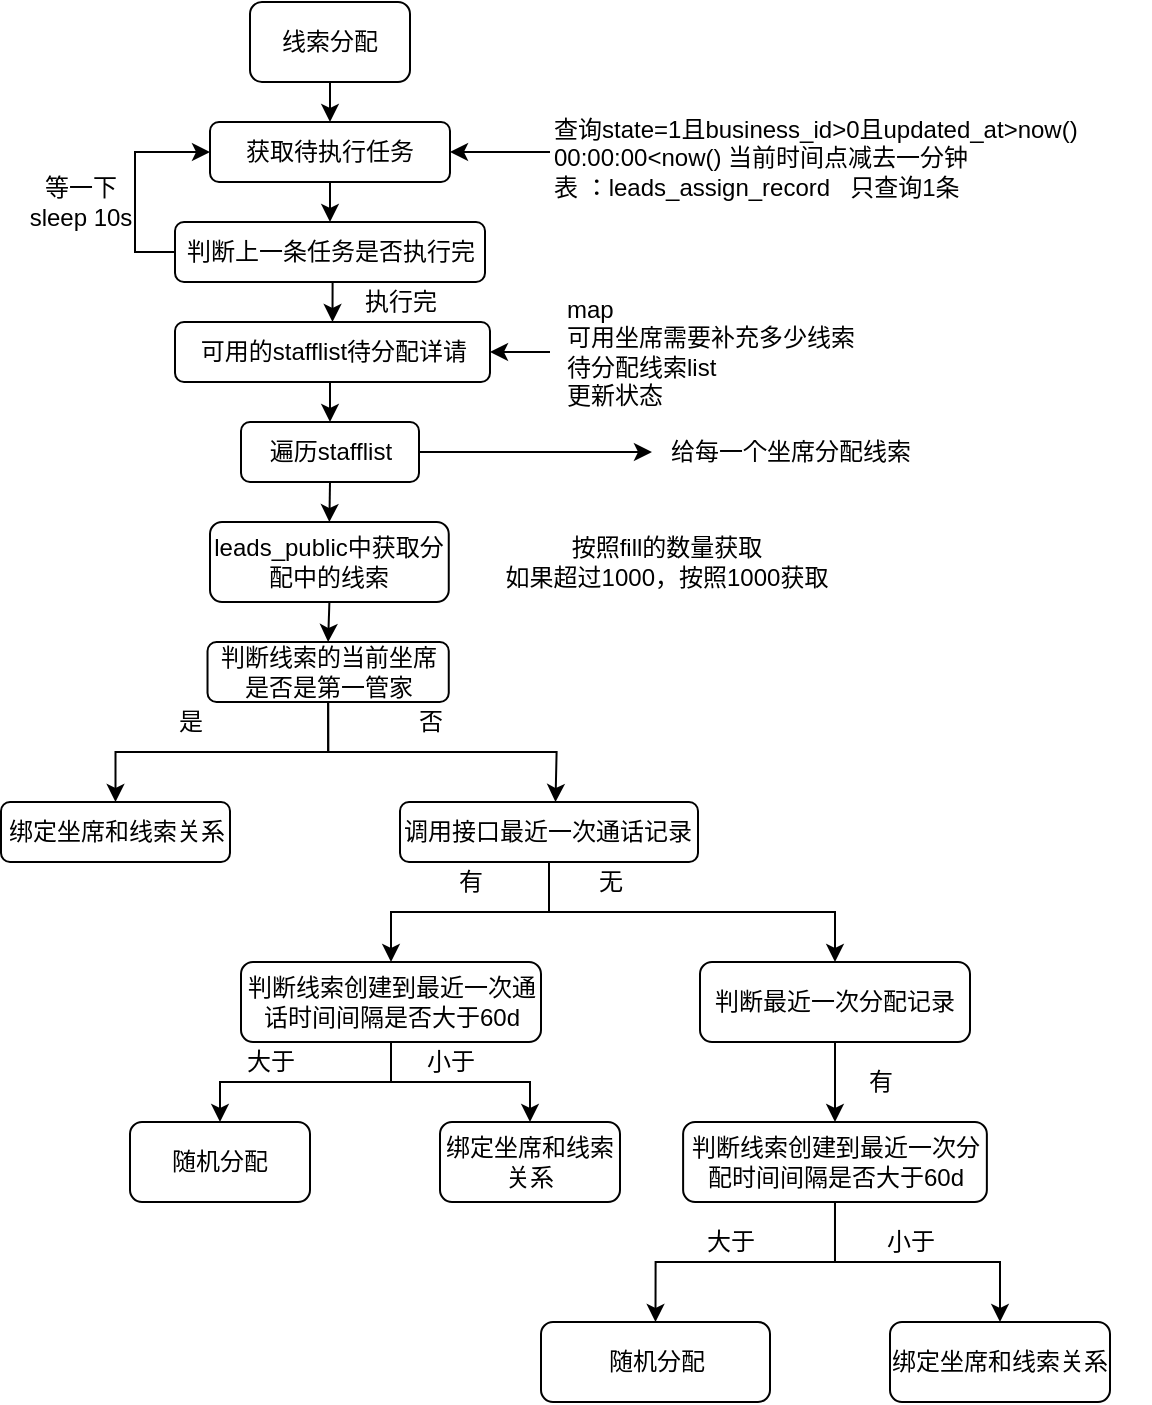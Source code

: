 <mxfile version="14.1.8" type="github">
  <diagram id="-7qso3VPwIya1xmqI1ie" name="Page-1">
    <mxGraphModel dx="946" dy="646" grid="1" gridSize="10" guides="1" tooltips="1" connect="1" arrows="1" fold="1" page="1" pageScale="1" pageWidth="1920" pageHeight="1200" math="0" shadow="0">
      <root>
        <mxCell id="0" />
        <mxCell id="1" parent="0" />
        <mxCell id="5zx6UMQ0ANoe6JO5xcOM-1" style="edgeStyle=orthogonalEdgeStyle;rounded=0;orthogonalLoop=1;jettySize=auto;html=1;exitX=0.5;exitY=1;exitDx=0;exitDy=0;" edge="1" parent="1" source="5zx6UMQ0ANoe6JO5xcOM-2">
          <mxGeometry relative="1" as="geometry">
            <mxPoint x="470" y="70" as="targetPoint" />
          </mxGeometry>
        </mxCell>
        <mxCell id="5zx6UMQ0ANoe6JO5xcOM-2" value="线索分配" style="rounded=1;whiteSpace=wrap;html=1;" vertex="1" parent="1">
          <mxGeometry x="430" y="10" width="80" height="40" as="geometry" />
        </mxCell>
        <mxCell id="5zx6UMQ0ANoe6JO5xcOM-3" style="edgeStyle=orthogonalEdgeStyle;rounded=0;orthogonalLoop=1;jettySize=auto;html=1;exitX=0.5;exitY=1;exitDx=0;exitDy=0;entryX=0.5;entryY=0;entryDx=0;entryDy=0;" edge="1" parent="1" source="5zx6UMQ0ANoe6JO5xcOM-4" target="5zx6UMQ0ANoe6JO5xcOM-9">
          <mxGeometry relative="1" as="geometry" />
        </mxCell>
        <mxCell id="5zx6UMQ0ANoe6JO5xcOM-4" value="获取待执行任务" style="rounded=1;whiteSpace=wrap;html=1;" vertex="1" parent="1">
          <mxGeometry x="410" y="70" width="120" height="30" as="geometry" />
        </mxCell>
        <mxCell id="5zx6UMQ0ANoe6JO5xcOM-5" style="edgeStyle=orthogonalEdgeStyle;rounded=0;orthogonalLoop=1;jettySize=auto;html=1;exitX=0;exitY=0.5;exitDx=0;exitDy=0;entryX=1;entryY=0.5;entryDx=0;entryDy=0;" edge="1" parent="1" source="5zx6UMQ0ANoe6JO5xcOM-6" target="5zx6UMQ0ANoe6JO5xcOM-4">
          <mxGeometry relative="1" as="geometry" />
        </mxCell>
        <mxCell id="5zx6UMQ0ANoe6JO5xcOM-6" value="查询state=1且business_id&amp;gt;0且updated_at&amp;gt;now() 00:00:00&amp;lt;now() 当前时间点减去一分钟&lt;br&gt;表 ：leads_assign_record&amp;nbsp; &amp;nbsp;只查询1条" style="text;whiteSpace=wrap;html=1;" vertex="1" parent="1">
          <mxGeometry x="580" y="60" width="300" height="50" as="geometry" />
        </mxCell>
        <mxCell id="5zx6UMQ0ANoe6JO5xcOM-8" style="edgeStyle=orthogonalEdgeStyle;rounded=0;orthogonalLoop=1;jettySize=auto;html=1;exitX=0;exitY=0.5;exitDx=0;exitDy=0;entryX=0;entryY=0.5;entryDx=0;entryDy=0;" edge="1" parent="1" source="5zx6UMQ0ANoe6JO5xcOM-9" target="5zx6UMQ0ANoe6JO5xcOM-4">
          <mxGeometry relative="1" as="geometry" />
        </mxCell>
        <mxCell id="5zx6UMQ0ANoe6JO5xcOM-14" style="edgeStyle=orthogonalEdgeStyle;rounded=0;orthogonalLoop=1;jettySize=auto;html=1;exitX=0.5;exitY=1;exitDx=0;exitDy=0;entryX=0.5;entryY=0;entryDx=0;entryDy=0;" edge="1" parent="1" source="5zx6UMQ0ANoe6JO5xcOM-9" target="5zx6UMQ0ANoe6JO5xcOM-12">
          <mxGeometry relative="1" as="geometry" />
        </mxCell>
        <mxCell id="5zx6UMQ0ANoe6JO5xcOM-9" value="判断上一条任务是否执行完" style="rounded=1;whiteSpace=wrap;html=1;" vertex="1" parent="1">
          <mxGeometry x="392.5" y="120" width="155" height="30" as="geometry" />
        </mxCell>
        <mxCell id="5zx6UMQ0ANoe6JO5xcOM-10" value="执行完" style="text;html=1;align=center;verticalAlign=middle;resizable=0;points=[];autosize=1;" vertex="1" parent="1">
          <mxGeometry x="480" y="150" width="50" height="20" as="geometry" />
        </mxCell>
        <mxCell id="5zx6UMQ0ANoe6JO5xcOM-11" value="等一下&lt;br&gt;sleep 10s" style="text;html=1;align=center;verticalAlign=middle;resizable=0;points=[];autosize=1;" vertex="1" parent="1">
          <mxGeometry x="310" y="95" width="70" height="30" as="geometry" />
        </mxCell>
        <mxCell id="5zx6UMQ0ANoe6JO5xcOM-18" style="edgeStyle=orthogonalEdgeStyle;rounded=0;orthogonalLoop=1;jettySize=auto;html=1;exitX=0.5;exitY=1;exitDx=0;exitDy=0;entryX=0.5;entryY=0;entryDx=0;entryDy=0;" edge="1" parent="1" source="5zx6UMQ0ANoe6JO5xcOM-12" target="5zx6UMQ0ANoe6JO5xcOM-17">
          <mxGeometry relative="1" as="geometry" />
        </mxCell>
        <mxCell id="5zx6UMQ0ANoe6JO5xcOM-12" value="可用的stafflist待分配详请" style="rounded=1;whiteSpace=wrap;html=1;" vertex="1" parent="1">
          <mxGeometry x="392.5" y="170" width="157.5" height="30" as="geometry" />
        </mxCell>
        <mxCell id="5zx6UMQ0ANoe6JO5xcOM-16" value="" style="edgeStyle=orthogonalEdgeStyle;rounded=0;orthogonalLoop=1;jettySize=auto;html=1;" edge="1" parent="1" source="5zx6UMQ0ANoe6JO5xcOM-15" target="5zx6UMQ0ANoe6JO5xcOM-12">
          <mxGeometry relative="1" as="geometry" />
        </mxCell>
        <mxCell id="5zx6UMQ0ANoe6JO5xcOM-15" value="&lt;div style=&quot;text-align: left&quot;&gt;&lt;span&gt;map&lt;/span&gt;&lt;/div&gt;&lt;div style=&quot;text-align: left&quot;&gt;&lt;span&gt;可用坐席需要补充多少线索&lt;/span&gt;&lt;/div&gt;&lt;div style=&quot;text-align: left&quot;&gt;&lt;span&gt;待分配线索list&lt;/span&gt;&lt;/div&gt;&lt;div style=&quot;text-align: left&quot;&gt;更新状态&lt;/div&gt;" style="text;html=1;align=center;verticalAlign=middle;resizable=0;points=[];autosize=1;" vertex="1" parent="1">
          <mxGeometry x="580" y="155" width="160" height="60" as="geometry" />
        </mxCell>
        <mxCell id="5zx6UMQ0ANoe6JO5xcOM-21" style="edgeStyle=orthogonalEdgeStyle;rounded=0;orthogonalLoop=1;jettySize=auto;html=1;exitX=0.5;exitY=1;exitDx=0;exitDy=0;entryX=0.5;entryY=0;entryDx=0;entryDy=0;" edge="1" parent="1" source="5zx6UMQ0ANoe6JO5xcOM-17" target="5zx6UMQ0ANoe6JO5xcOM-20">
          <mxGeometry relative="1" as="geometry" />
        </mxCell>
        <mxCell id="5zx6UMQ0ANoe6JO5xcOM-26" style="edgeStyle=orthogonalEdgeStyle;rounded=0;orthogonalLoop=1;jettySize=auto;html=1;entryX=0.007;entryY=0.5;entryDx=0;entryDy=0;entryPerimeter=0;" edge="1" parent="1" source="5zx6UMQ0ANoe6JO5xcOM-17" target="5zx6UMQ0ANoe6JO5xcOM-19">
          <mxGeometry relative="1" as="geometry" />
        </mxCell>
        <mxCell id="5zx6UMQ0ANoe6JO5xcOM-17" value="遍历stafflist" style="rounded=1;whiteSpace=wrap;html=1;" vertex="1" parent="1">
          <mxGeometry x="425.5" y="220" width="89" height="30" as="geometry" />
        </mxCell>
        <mxCell id="5zx6UMQ0ANoe6JO5xcOM-19" value="给每一个坐席分配线索" style="text;html=1;align=center;verticalAlign=middle;resizable=0;points=[];autosize=1;" vertex="1" parent="1">
          <mxGeometry x="630" y="225" width="140" height="20" as="geometry" />
        </mxCell>
        <mxCell id="5zx6UMQ0ANoe6JO5xcOM-30" style="edgeStyle=orthogonalEdgeStyle;rounded=0;orthogonalLoop=1;jettySize=auto;html=1;exitX=0.5;exitY=1;exitDx=0;exitDy=0;entryX=0.5;entryY=0;entryDx=0;entryDy=0;" edge="1" parent="1" source="5zx6UMQ0ANoe6JO5xcOM-20" target="5zx6UMQ0ANoe6JO5xcOM-27">
          <mxGeometry relative="1" as="geometry" />
        </mxCell>
        <mxCell id="5zx6UMQ0ANoe6JO5xcOM-20" value="leads_public中获取分配中的线索" style="rounded=1;whiteSpace=wrap;html=1;" vertex="1" parent="1">
          <mxGeometry x="410" y="270" width="119.38" height="40" as="geometry" />
        </mxCell>
        <mxCell id="5zx6UMQ0ANoe6JO5xcOM-34" style="edgeStyle=orthogonalEdgeStyle;rounded=0;orthogonalLoop=1;jettySize=auto;html=1;exitX=0.5;exitY=1;exitDx=0;exitDy=0;" edge="1" parent="1" source="5zx6UMQ0ANoe6JO5xcOM-27" target="5zx6UMQ0ANoe6JO5xcOM-33">
          <mxGeometry relative="1" as="geometry" />
        </mxCell>
        <mxCell id="5zx6UMQ0ANoe6JO5xcOM-36" style="edgeStyle=orthogonalEdgeStyle;rounded=0;orthogonalLoop=1;jettySize=auto;html=1;exitX=0.5;exitY=1;exitDx=0;exitDy=0;entryX=0.5;entryY=0;entryDx=0;entryDy=0;" edge="1" parent="1" source="5zx6UMQ0ANoe6JO5xcOM-27">
          <mxGeometry relative="1" as="geometry">
            <mxPoint x="582.75" y="410" as="targetPoint" />
          </mxGeometry>
        </mxCell>
        <mxCell id="5zx6UMQ0ANoe6JO5xcOM-27" value="判断线索的当前坐席是否是第一管家" style="rounded=1;whiteSpace=wrap;html=1;" vertex="1" parent="1">
          <mxGeometry x="408.76" y="330" width="120.62" height="30" as="geometry" />
        </mxCell>
        <mxCell id="5zx6UMQ0ANoe6JO5xcOM-33" value="绑定坐席和线索关系" style="rounded=1;whiteSpace=wrap;html=1;" vertex="1" parent="1">
          <mxGeometry x="305.5" y="410" width="114.5" height="30" as="geometry" />
        </mxCell>
        <mxCell id="5zx6UMQ0ANoe6JO5xcOM-37" value="是" style="text;html=1;align=center;verticalAlign=middle;resizable=0;points=[];autosize=1;" vertex="1" parent="1">
          <mxGeometry x="385" y="360" width="30" height="20" as="geometry" />
        </mxCell>
        <mxCell id="5zx6UMQ0ANoe6JO5xcOM-38" value="否" style="text;html=1;align=center;verticalAlign=middle;resizable=0;points=[];autosize=1;" vertex="1" parent="1">
          <mxGeometry x="505" y="360" width="30" height="20" as="geometry" />
        </mxCell>
        <mxCell id="5zx6UMQ0ANoe6JO5xcOM-42" style="edgeStyle=orthogonalEdgeStyle;rounded=0;orthogonalLoop=1;jettySize=auto;html=1;exitX=0.5;exitY=1;exitDx=0;exitDy=0;entryX=0.5;entryY=0;entryDx=0;entryDy=0;" edge="1" parent="1" source="5zx6UMQ0ANoe6JO5xcOM-39" target="5zx6UMQ0ANoe6JO5xcOM-40">
          <mxGeometry relative="1" as="geometry" />
        </mxCell>
        <mxCell id="5zx6UMQ0ANoe6JO5xcOM-43" style="edgeStyle=orthogonalEdgeStyle;rounded=0;orthogonalLoop=1;jettySize=auto;html=1;exitX=0.5;exitY=1;exitDx=0;exitDy=0;entryX=0.5;entryY=0;entryDx=0;entryDy=0;" edge="1" parent="1" source="5zx6UMQ0ANoe6JO5xcOM-39" target="5zx6UMQ0ANoe6JO5xcOM-41">
          <mxGeometry relative="1" as="geometry" />
        </mxCell>
        <mxCell id="5zx6UMQ0ANoe6JO5xcOM-39" value="调用接口最近一次通话记录" style="rounded=1;whiteSpace=wrap;html=1;align=left;" vertex="1" parent="1">
          <mxGeometry x="505" y="410" width="149" height="30" as="geometry" />
        </mxCell>
        <mxCell id="5zx6UMQ0ANoe6JO5xcOM-47" style="edgeStyle=orthogonalEdgeStyle;rounded=0;orthogonalLoop=1;jettySize=auto;html=1;exitX=0.5;exitY=1;exitDx=0;exitDy=0;entryX=0.5;entryY=0;entryDx=0;entryDy=0;" edge="1" parent="1" source="5zx6UMQ0ANoe6JO5xcOM-40" target="5zx6UMQ0ANoe6JO5xcOM-46">
          <mxGeometry relative="1" as="geometry" />
        </mxCell>
        <mxCell id="5zx6UMQ0ANoe6JO5xcOM-50" style="edgeStyle=orthogonalEdgeStyle;rounded=0;orthogonalLoop=1;jettySize=auto;html=1;exitX=0.5;exitY=1;exitDx=0;exitDy=0;entryX=0.5;entryY=0;entryDx=0;entryDy=0;" edge="1" parent="1" source="5zx6UMQ0ANoe6JO5xcOM-40" target="5zx6UMQ0ANoe6JO5xcOM-49">
          <mxGeometry relative="1" as="geometry" />
        </mxCell>
        <mxCell id="5zx6UMQ0ANoe6JO5xcOM-40" value="&lt;span&gt;判断线索创建到最近一次通话时间间隔是否大于60d&lt;/span&gt;" style="rounded=1;whiteSpace=wrap;html=1;" vertex="1" parent="1">
          <mxGeometry x="425.5" y="490" width="150" height="40" as="geometry" />
        </mxCell>
        <mxCell id="5zx6UMQ0ANoe6JO5xcOM-53" style="edgeStyle=orthogonalEdgeStyle;rounded=0;orthogonalLoop=1;jettySize=auto;html=1;exitX=0.5;exitY=1;exitDx=0;exitDy=0;entryX=0.5;entryY=0;entryDx=0;entryDy=0;" edge="1" parent="1" source="5zx6UMQ0ANoe6JO5xcOM-41" target="5zx6UMQ0ANoe6JO5xcOM-52">
          <mxGeometry relative="1" as="geometry" />
        </mxCell>
        <mxCell id="5zx6UMQ0ANoe6JO5xcOM-41" value="判断最近一次分配记录" style="rounded=1;whiteSpace=wrap;html=1;" vertex="1" parent="1">
          <mxGeometry x="655" y="490" width="135" height="40" as="geometry" />
        </mxCell>
        <mxCell id="5zx6UMQ0ANoe6JO5xcOM-44" value="有" style="text;html=1;align=center;verticalAlign=middle;resizable=0;points=[];autosize=1;" vertex="1" parent="1">
          <mxGeometry x="525" y="440" width="30" height="20" as="geometry" />
        </mxCell>
        <mxCell id="5zx6UMQ0ANoe6JO5xcOM-45" value="无" style="text;html=1;align=center;verticalAlign=middle;resizable=0;points=[];autosize=1;" vertex="1" parent="1">
          <mxGeometry x="595" y="440" width="30" height="20" as="geometry" />
        </mxCell>
        <mxCell id="5zx6UMQ0ANoe6JO5xcOM-46" value="随机分配" style="rounded=1;whiteSpace=wrap;html=1;" vertex="1" parent="1">
          <mxGeometry x="370" y="570" width="90" height="40" as="geometry" />
        </mxCell>
        <mxCell id="5zx6UMQ0ANoe6JO5xcOM-48" value="大于" style="text;html=1;align=center;verticalAlign=middle;resizable=0;points=[];autosize=1;" vertex="1" parent="1">
          <mxGeometry x="420" y="530" width="40" height="20" as="geometry" />
        </mxCell>
        <mxCell id="5zx6UMQ0ANoe6JO5xcOM-49" value="&lt;span&gt;绑定坐席和线索关系&lt;/span&gt;" style="rounded=1;whiteSpace=wrap;html=1;" vertex="1" parent="1">
          <mxGeometry x="525" y="570" width="90" height="40" as="geometry" />
        </mxCell>
        <mxCell id="5zx6UMQ0ANoe6JO5xcOM-51" value="小于" style="text;html=1;align=center;verticalAlign=middle;resizable=0;points=[];autosize=1;" vertex="1" parent="1">
          <mxGeometry x="510" y="530" width="40" height="20" as="geometry" />
        </mxCell>
        <mxCell id="5zx6UMQ0ANoe6JO5xcOM-57" style="edgeStyle=orthogonalEdgeStyle;rounded=0;orthogonalLoop=1;jettySize=auto;html=1;exitX=0.5;exitY=1;exitDx=0;exitDy=0;entryX=0.5;entryY=0;entryDx=0;entryDy=0;" edge="1" parent="1" source="5zx6UMQ0ANoe6JO5xcOM-52" target="5zx6UMQ0ANoe6JO5xcOM-54">
          <mxGeometry relative="1" as="geometry" />
        </mxCell>
        <mxCell id="5zx6UMQ0ANoe6JO5xcOM-58" style="edgeStyle=orthogonalEdgeStyle;rounded=0;orthogonalLoop=1;jettySize=auto;html=1;exitX=0.5;exitY=1;exitDx=0;exitDy=0;entryX=0.5;entryY=0;entryDx=0;entryDy=0;" edge="1" parent="1" source="5zx6UMQ0ANoe6JO5xcOM-52" target="5zx6UMQ0ANoe6JO5xcOM-55">
          <mxGeometry relative="1" as="geometry" />
        </mxCell>
        <mxCell id="5zx6UMQ0ANoe6JO5xcOM-52" value="判断线索创建到最近一次分配时间间隔是否大于60d" style="rounded=1;whiteSpace=wrap;html=1;" vertex="1" parent="1">
          <mxGeometry x="646.56" y="570" width="151.87" height="40" as="geometry" />
        </mxCell>
        <mxCell id="5zx6UMQ0ANoe6JO5xcOM-54" value="&lt;span&gt;随机分配&lt;/span&gt;" style="rounded=1;whiteSpace=wrap;html=1;" vertex="1" parent="1">
          <mxGeometry x="575.5" y="670" width="114.5" height="40" as="geometry" />
        </mxCell>
        <mxCell id="5zx6UMQ0ANoe6JO5xcOM-55" value="&lt;span&gt;绑定坐席和线索关系&lt;/span&gt;" style="rounded=1;whiteSpace=wrap;html=1;" vertex="1" parent="1">
          <mxGeometry x="750" y="670" width="110" height="40" as="geometry" />
        </mxCell>
        <mxCell id="5zx6UMQ0ANoe6JO5xcOM-56" value="有" style="text;html=1;align=center;verticalAlign=middle;resizable=0;points=[];autosize=1;" vertex="1" parent="1">
          <mxGeometry x="730" y="540" width="30" height="20" as="geometry" />
        </mxCell>
        <mxCell id="5zx6UMQ0ANoe6JO5xcOM-59" value="大于" style="text;html=1;align=center;verticalAlign=middle;resizable=0;points=[];autosize=1;" vertex="1" parent="1">
          <mxGeometry x="650" y="620" width="40" height="20" as="geometry" />
        </mxCell>
        <mxCell id="5zx6UMQ0ANoe6JO5xcOM-60" value="小于" style="text;html=1;align=center;verticalAlign=middle;resizable=0;points=[];autosize=1;" vertex="1" parent="1">
          <mxGeometry x="740" y="620" width="40" height="20" as="geometry" />
        </mxCell>
        <mxCell id="5zx6UMQ0ANoe6JO5xcOM-62" value="按照fill的数量获取&lt;br&gt;如果超过1000，按照1000获取" style="text;html=1;align=center;verticalAlign=middle;resizable=0;points=[];autosize=1;" vertex="1" parent="1">
          <mxGeometry x="547.5" y="275" width="180" height="30" as="geometry" />
        </mxCell>
      </root>
    </mxGraphModel>
  </diagram>
</mxfile>
